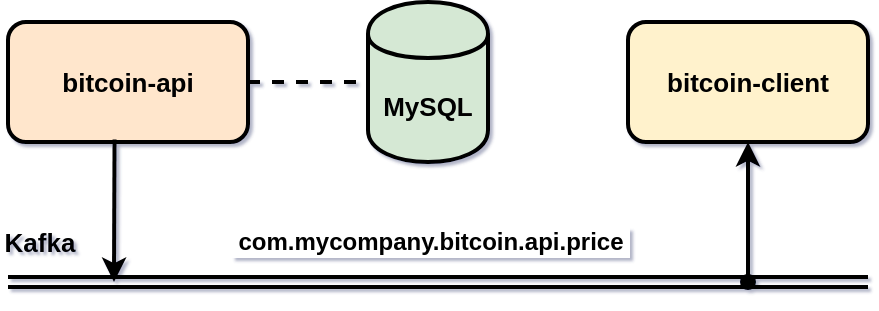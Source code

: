 <mxfile version="13.5.3" type="google"><diagram id="HNZso9zRRXFh48_m9oqD" name="Page-1"><mxGraphModel dx="925" dy="620" grid="1" gridSize="10" guides="1" tooltips="1" connect="1" arrows="1" fold="1" page="1" pageScale="1" pageWidth="850" pageHeight="1100" math="0" shadow="1"><root><mxCell id="0"/><mxCell id="1" parent="0"/><mxCell id="YbBjKZBoccdwC8-EqKPq-1" value="&lt;b&gt;&lt;font style=&quot;font-size: 13px&quot;&gt;bitcoin-api&lt;/font&gt;&lt;/b&gt;" style="rounded=1;whiteSpace=wrap;html=1;strokeWidth=2;fillColor=#ffe6cc;shadow=0;" vertex="1" parent="1"><mxGeometry x="130" y="40" width="120" height="60" as="geometry"/></mxCell><mxCell id="YbBjKZBoccdwC8-EqKPq-2" value="&lt;b&gt;&lt;font style=&quot;font-size: 13px&quot;&gt;bitcoin-client&lt;/font&gt;&lt;/b&gt;" style="rounded=1;whiteSpace=wrap;html=1;strokeWidth=2;fillColor=#fff2cc;shadow=0;" vertex="1" parent="1"><mxGeometry x="440" y="40" width="120" height="60" as="geometry"/></mxCell><mxCell id="YbBjKZBoccdwC8-EqKPq-4" value="" style="shape=link;endArrow=classic;html=1;strokeWidth=2;shadow=0;" edge="1" parent="1"><mxGeometry width="50" height="50" relative="1" as="geometry"><mxPoint x="130" y="170" as="sourcePoint"/><mxPoint x="560" y="170" as="targetPoint"/></mxGeometry></mxCell><mxCell id="YbBjKZBoccdwC8-EqKPq-9" value="&lt;b&gt;&lt;font style=&quot;font-size: 12px&quot;&gt;&amp;nbsp;com.mycompany.bitcoin.api.price&amp;nbsp;&lt;/font&gt;&lt;/b&gt;" style="edgeLabel;html=1;align=center;verticalAlign=middle;resizable=0;points=[];" vertex="1" connectable="0" parent="YbBjKZBoccdwC8-EqKPq-4"><mxGeometry x="-0.249" y="4" relative="1" as="geometry"><mxPoint x="48.82" y="-16" as="offset"/></mxGeometry></mxCell><mxCell id="YbBjKZBoccdwC8-EqKPq-5" value="&lt;b&gt;&lt;font style=&quot;font-size: 13px&quot;&gt;MySQL&lt;/font&gt;&lt;/b&gt;" style="shape=cylinder;whiteSpace=wrap;html=1;boundedLbl=1;backgroundOutline=1;strokeWidth=2;fillColor=#d5e8d4;shadow=0;" vertex="1" parent="1"><mxGeometry x="310" y="30" width="60" height="80" as="geometry"/></mxCell><mxCell id="YbBjKZBoccdwC8-EqKPq-6" value="" style="endArrow=none;dashed=1;html=1;exitX=1;exitY=0.5;exitDx=0;exitDy=0;entryX=0;entryY=0.5;entryDx=0;entryDy=0;strokeWidth=2;" edge="1" parent="1" source="YbBjKZBoccdwC8-EqKPq-1" target="YbBjKZBoccdwC8-EqKPq-5"><mxGeometry width="50" height="50" relative="1" as="geometry"><mxPoint x="270" y="110" as="sourcePoint"/><mxPoint x="320" y="60" as="targetPoint"/></mxGeometry></mxCell><mxCell id="YbBjKZBoccdwC8-EqKPq-7" value="" style="endArrow=classic;html=1;strokeWidth=2;exitX=0.444;exitY=0.98;exitDx=0;exitDy=0;exitPerimeter=0;" edge="1" parent="1" source="YbBjKZBoccdwC8-EqKPq-1"><mxGeometry width="50" height="50" relative="1" as="geometry"><mxPoint x="160" y="150" as="sourcePoint"/><mxPoint x="183" y="170" as="targetPoint"/></mxGeometry></mxCell><mxCell id="YbBjKZBoccdwC8-EqKPq-8" value="" style="endArrow=classic;html=1;strokeWidth=2;entryX=0.5;entryY=1;entryDx=0;entryDy=0;startArrow=oval;startFill=1;" edge="1" parent="1" target="YbBjKZBoccdwC8-EqKPq-2"><mxGeometry width="50" height="50" relative="1" as="geometry"><mxPoint x="500" y="170" as="sourcePoint"/><mxPoint x="350" y="250" as="targetPoint"/></mxGeometry></mxCell><mxCell id="YbBjKZBoccdwC8-EqKPq-10" value="&lt;b&gt;&lt;font style=&quot;font-size: 13px&quot;&gt;Kafka&lt;/font&gt;&lt;/b&gt;" style="text;html=1;strokeColor=none;fillColor=none;align=center;verticalAlign=middle;whiteSpace=wrap;rounded=0;" vertex="1" parent="1"><mxGeometry x="126" y="140" width="40" height="20" as="geometry"/></mxCell></root></mxGraphModel></diagram></mxfile>